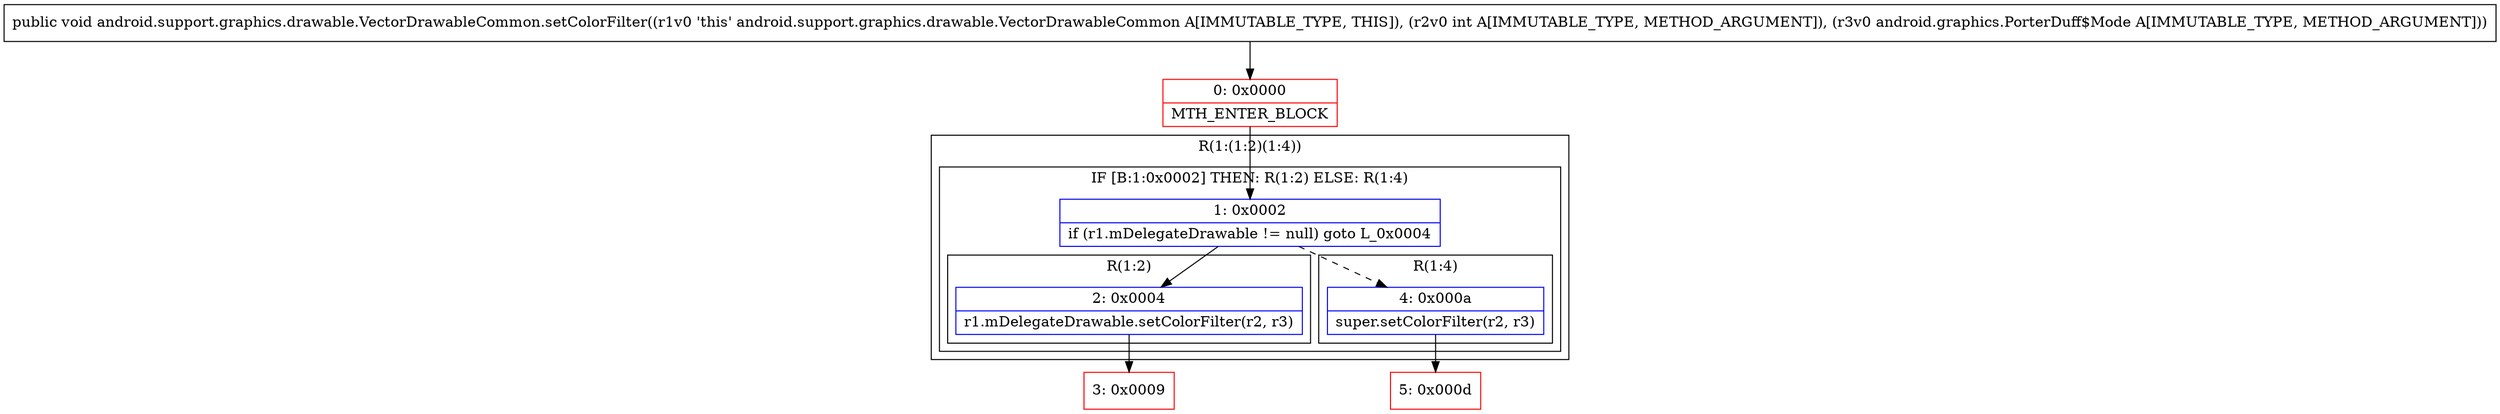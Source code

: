 digraph "CFG forandroid.support.graphics.drawable.VectorDrawableCommon.setColorFilter(ILandroid\/graphics\/PorterDuff$Mode;)V" {
subgraph cluster_Region_701136070 {
label = "R(1:(1:2)(1:4))";
node [shape=record,color=blue];
subgraph cluster_IfRegion_2108111051 {
label = "IF [B:1:0x0002] THEN: R(1:2) ELSE: R(1:4)";
node [shape=record,color=blue];
Node_1 [shape=record,label="{1\:\ 0x0002|if (r1.mDelegateDrawable != null) goto L_0x0004\l}"];
subgraph cluster_Region_183095573 {
label = "R(1:2)";
node [shape=record,color=blue];
Node_2 [shape=record,label="{2\:\ 0x0004|r1.mDelegateDrawable.setColorFilter(r2, r3)\l}"];
}
subgraph cluster_Region_1889172076 {
label = "R(1:4)";
node [shape=record,color=blue];
Node_4 [shape=record,label="{4\:\ 0x000a|super.setColorFilter(r2, r3)\l}"];
}
}
}
Node_0 [shape=record,color=red,label="{0\:\ 0x0000|MTH_ENTER_BLOCK\l}"];
Node_3 [shape=record,color=red,label="{3\:\ 0x0009}"];
Node_5 [shape=record,color=red,label="{5\:\ 0x000d}"];
MethodNode[shape=record,label="{public void android.support.graphics.drawable.VectorDrawableCommon.setColorFilter((r1v0 'this' android.support.graphics.drawable.VectorDrawableCommon A[IMMUTABLE_TYPE, THIS]), (r2v0 int A[IMMUTABLE_TYPE, METHOD_ARGUMENT]), (r3v0 android.graphics.PorterDuff$Mode A[IMMUTABLE_TYPE, METHOD_ARGUMENT])) }"];
MethodNode -> Node_0;
Node_1 -> Node_2;
Node_1 -> Node_4[style=dashed];
Node_2 -> Node_3;
Node_4 -> Node_5;
Node_0 -> Node_1;
}

